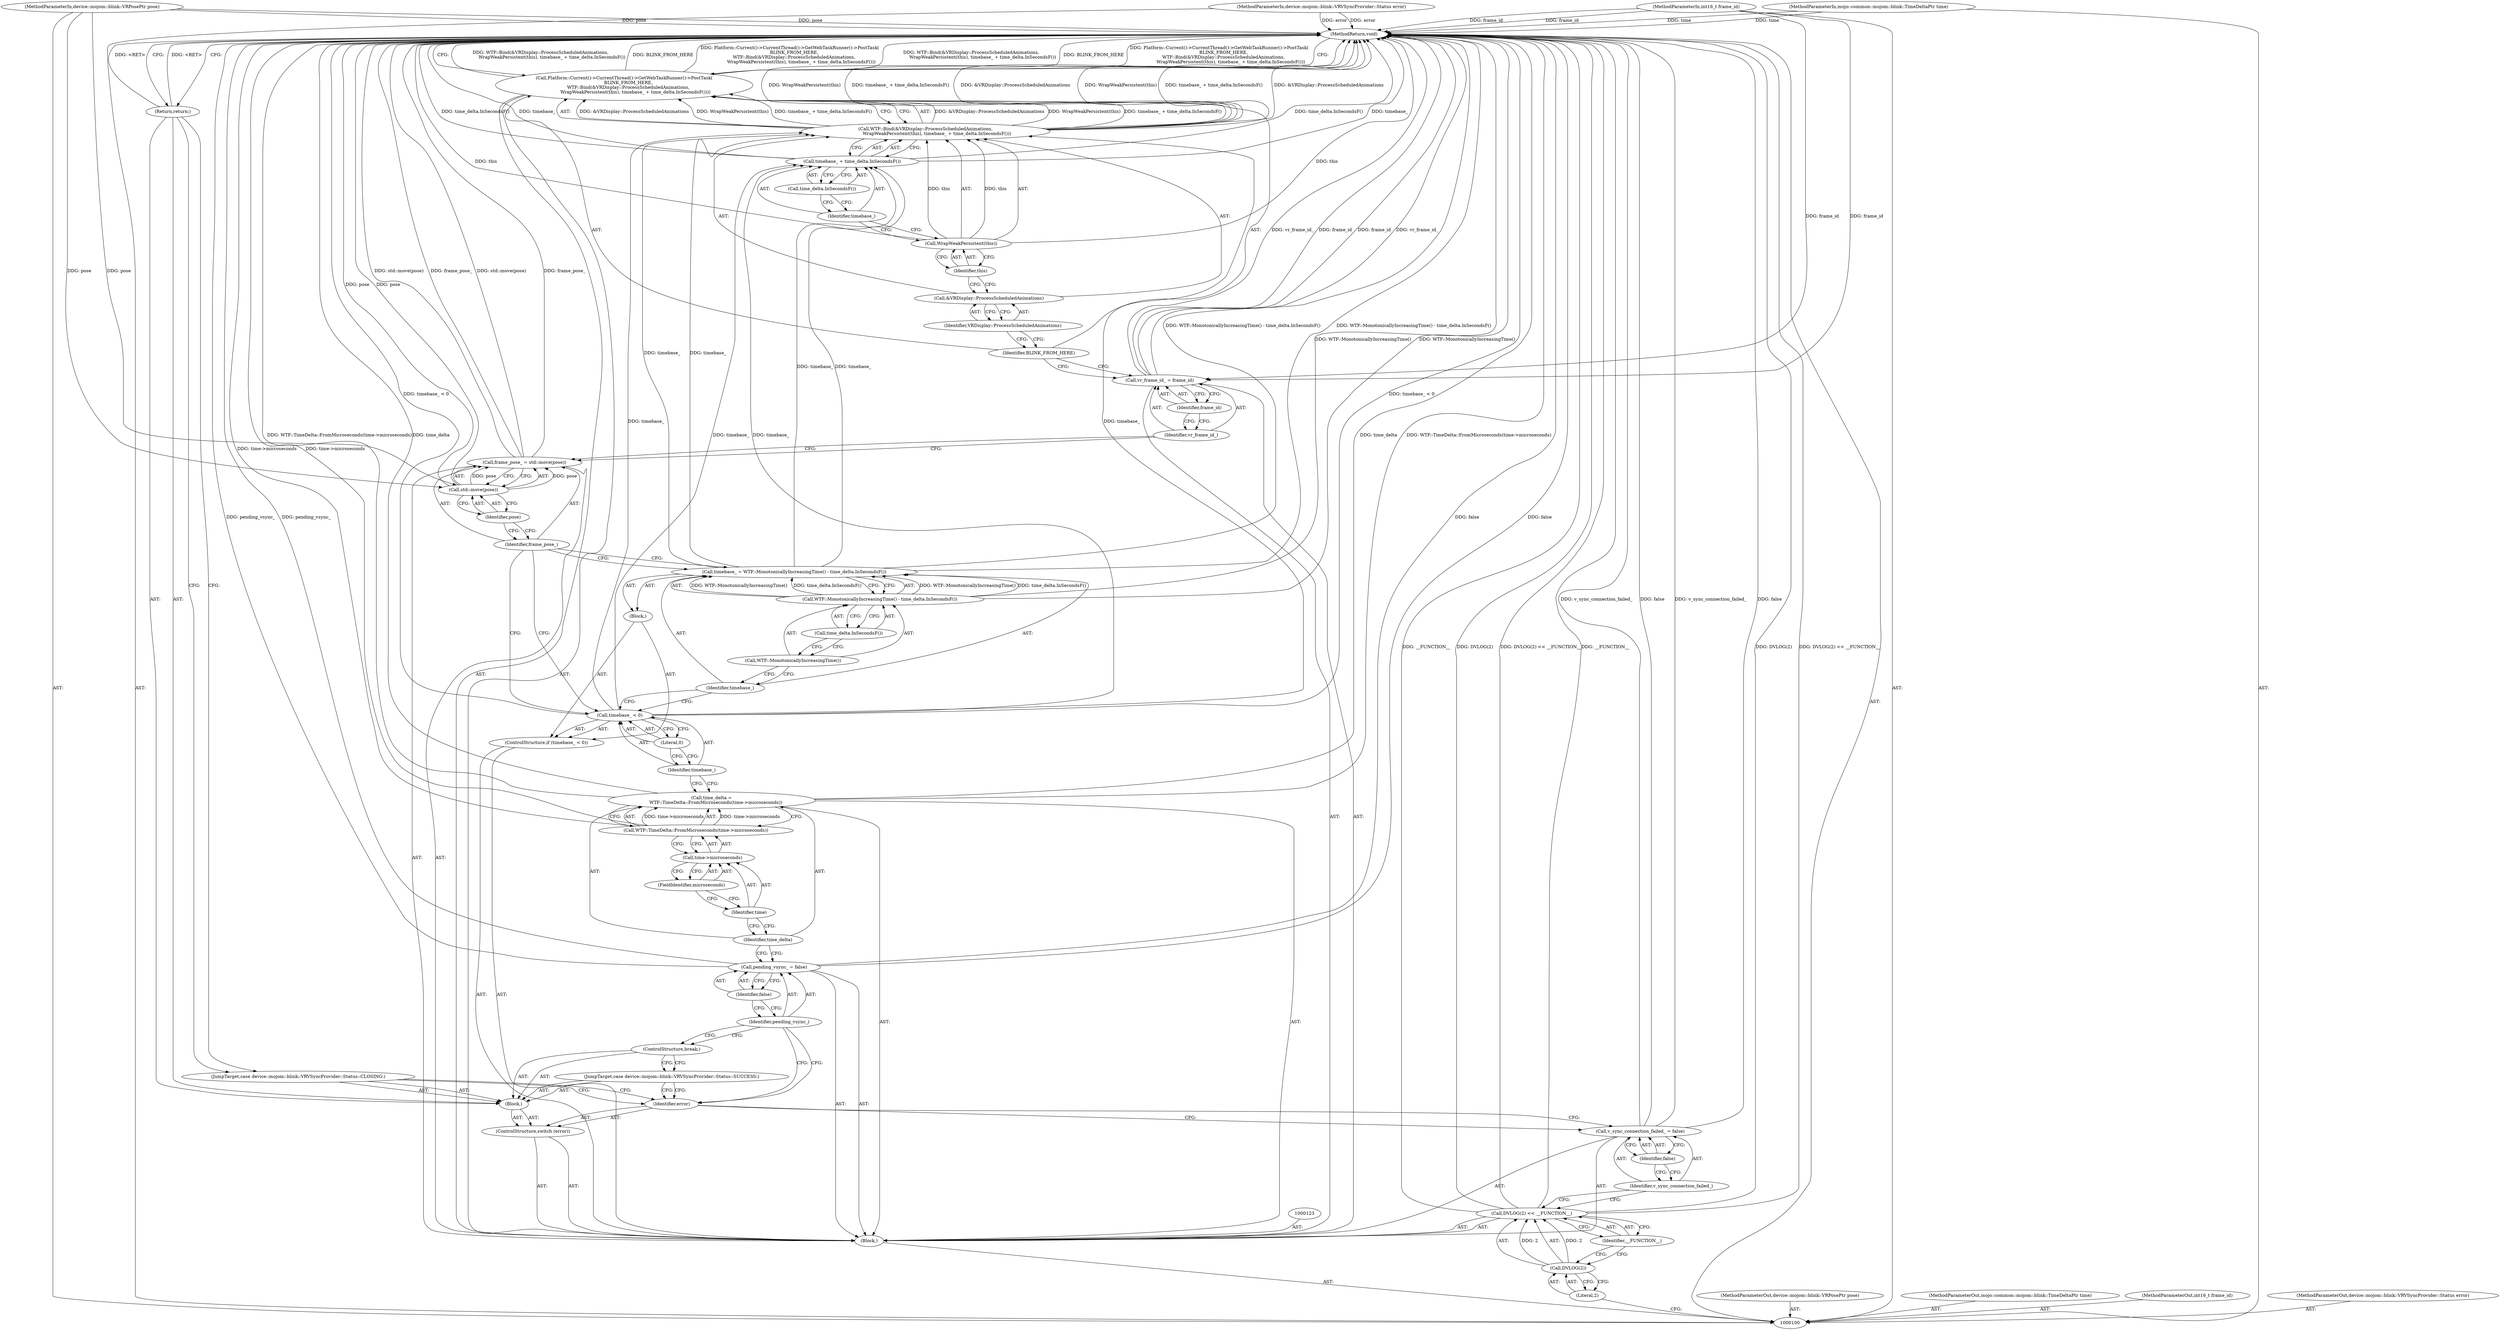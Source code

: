 digraph "0_Chrome_262e77a72493e36e8006aeeba1c7497a42ee5ad9_5" {
"1000157" [label="(MethodReturn,void)"];
"1000101" [label="(MethodParameterIn,device::mojom::blink::VRPosePtr pose)"];
"1000234" [label="(MethodParameterOut,device::mojom::blink::VRPosePtr pose)"];
"1000118" [label="(JumpTarget,case device::mojom::blink::VRVSyncProvider::Status::CLOSING:)"];
"1000119" [label="(Return,return;)"];
"1000122" [label="(Identifier,false)"];
"1000120" [label="(Call,pending_vsync_ = false)"];
"1000121" [label="(Identifier,pending_vsync_)"];
"1000124" [label="(Call,time_delta =\n      WTF::TimeDelta::FromMicroseconds(time->microseconds))"];
"1000125" [label="(Identifier,time_delta)"];
"1000127" [label="(Call,time->microseconds)"];
"1000128" [label="(Identifier,time)"];
"1000129" [label="(FieldIdentifier,microseconds)"];
"1000126" [label="(Call,WTF::TimeDelta::FromMicroseconds(time->microseconds))"];
"1000133" [label="(Literal,0)"];
"1000130" [label="(ControlStructure,if (timebase_ < 0))"];
"1000134" [label="(Block,)"];
"1000131" [label="(Call,timebase_ < 0)"];
"1000132" [label="(Identifier,timebase_)"];
"1000137" [label="(Call,WTF::MonotonicallyIncreasingTime() - time_delta.InSecondsF())"];
"1000138" [label="(Call,WTF::MonotonicallyIncreasingTime())"];
"1000135" [label="(Call,timebase_ = WTF::MonotonicallyIncreasingTime() - time_delta.InSecondsF())"];
"1000136" [label="(Identifier,timebase_)"];
"1000139" [label="(Call,time_delta.InSecondsF())"];
"1000102" [label="(MethodParameterIn,mojo::common::mojom::blink::TimeDeltaPtr time)"];
"1000235" [label="(MethodParameterOut,mojo::common::mojom::blink::TimeDeltaPtr time)"];
"1000142" [label="(Call,std::move(pose))"];
"1000140" [label="(Call,frame_pose_ = std::move(pose))"];
"1000141" [label="(Identifier,frame_pose_)"];
"1000143" [label="(Identifier,pose)"];
"1000146" [label="(Identifier,frame_id)"];
"1000144" [label="(Call,vr_frame_id_ = frame_id)"];
"1000145" [label="(Identifier,vr_frame_id_)"];
"1000147" [label="(Call,Platform::Current()->CurrentThread()->GetWebTaskRunner()->PostTask(\n      BLINK_FROM_HERE,\n      WTF::Bind(&VRDisplay::ProcessScheduledAnimations,\n                WrapWeakPersistent(this), timebase_ + time_delta.InSecondsF())))"];
"1000148" [label="(Identifier,BLINK_FROM_HERE)"];
"1000150" [label="(Call,&VRDisplay::ProcessScheduledAnimations)"];
"1000151" [label="(Identifier,VRDisplay::ProcessScheduledAnimations)"];
"1000149" [label="(Call,WTF::Bind(&VRDisplay::ProcessScheduledAnimations,\n                WrapWeakPersistent(this), timebase_ + time_delta.InSecondsF()))"];
"1000152" [label="(Call,WrapWeakPersistent(this))"];
"1000153" [label="(Identifier,this)"];
"1000154" [label="(Call,timebase_ + time_delta.InSecondsF())"];
"1000155" [label="(Identifier,timebase_)"];
"1000156" [label="(Call,time_delta.InSecondsF())"];
"1000103" [label="(MethodParameterIn,int16_t frame_id)"];
"1000236" [label="(MethodParameterOut,int16_t frame_id)"];
"1000104" [label="(MethodParameterIn,device::mojom::blink::VRVSyncProvider::Status error)"];
"1000237" [label="(MethodParameterOut,device::mojom::blink::VRVSyncProvider::Status error)"];
"1000105" [label="(Block,)"];
"1000109" [label="(Identifier,__FUNCTION__)"];
"1000106" [label="(Call,DVLOG(2) << __FUNCTION__)"];
"1000107" [label="(Call,DVLOG(2))"];
"1000108" [label="(Literal,2)"];
"1000110" [label="(Call,v_sync_connection_failed_ = false)"];
"1000111" [label="(Identifier,v_sync_connection_failed_)"];
"1000112" [label="(Identifier,false)"];
"1000114" [label="(Identifier,error)"];
"1000115" [label="(Block,)"];
"1000113" [label="(ControlStructure,switch (error))"];
"1000116" [label="(JumpTarget,case device::mojom::blink::VRVSyncProvider::Status::SUCCESS:)"];
"1000117" [label="(ControlStructure,break;)"];
"1000157" -> "1000100"  [label="AST: "];
"1000157" -> "1000119"  [label="CFG: "];
"1000157" -> "1000147"  [label="CFG: "];
"1000119" -> "1000157"  [label="DDG: <RET>"];
"1000124" -> "1000157"  [label="DDG: WTF::TimeDelta::FromMicroseconds(time->microseconds)"];
"1000124" -> "1000157"  [label="DDG: time_delta"];
"1000140" -> "1000157"  [label="DDG: std::move(pose)"];
"1000140" -> "1000157"  [label="DDG: frame_pose_"];
"1000106" -> "1000157"  [label="DDG: DVLOG(2)"];
"1000106" -> "1000157"  [label="DDG: DVLOG(2) << __FUNCTION__"];
"1000106" -> "1000157"  [label="DDG: __FUNCTION__"];
"1000104" -> "1000157"  [label="DDG: error"];
"1000120" -> "1000157"  [label="DDG: pending_vsync_"];
"1000120" -> "1000157"  [label="DDG: false"];
"1000149" -> "1000157"  [label="DDG: timebase_ + time_delta.InSecondsF()"];
"1000149" -> "1000157"  [label="DDG: &VRDisplay::ProcessScheduledAnimations"];
"1000149" -> "1000157"  [label="DDG: WrapWeakPersistent(this)"];
"1000144" -> "1000157"  [label="DDG: frame_id"];
"1000144" -> "1000157"  [label="DDG: vr_frame_id_"];
"1000154" -> "1000157"  [label="DDG: timebase_"];
"1000154" -> "1000157"  [label="DDG: time_delta.InSecondsF()"];
"1000103" -> "1000157"  [label="DDG: frame_id"];
"1000147" -> "1000157"  [label="DDG: WTF::Bind(&VRDisplay::ProcessScheduledAnimations,\n                WrapWeakPersistent(this), timebase_ + time_delta.InSecondsF())"];
"1000147" -> "1000157"  [label="DDG: BLINK_FROM_HERE"];
"1000147" -> "1000157"  [label="DDG: Platform::Current()->CurrentThread()->GetWebTaskRunner()->PostTask(\n      BLINK_FROM_HERE,\n      WTF::Bind(&VRDisplay::ProcessScheduledAnimations,\n                WrapWeakPersistent(this), timebase_ + time_delta.InSecondsF()))"];
"1000126" -> "1000157"  [label="DDG: time->microseconds"];
"1000152" -> "1000157"  [label="DDG: this"];
"1000102" -> "1000157"  [label="DDG: time"];
"1000110" -> "1000157"  [label="DDG: false"];
"1000110" -> "1000157"  [label="DDG: v_sync_connection_failed_"];
"1000101" -> "1000157"  [label="DDG: pose"];
"1000142" -> "1000157"  [label="DDG: pose"];
"1000137" -> "1000157"  [label="DDG: WTF::MonotonicallyIncreasingTime()"];
"1000135" -> "1000157"  [label="DDG: WTF::MonotonicallyIncreasingTime() - time_delta.InSecondsF()"];
"1000131" -> "1000157"  [label="DDG: timebase_ < 0"];
"1000101" -> "1000100"  [label="AST: "];
"1000101" -> "1000157"  [label="DDG: pose"];
"1000101" -> "1000142"  [label="DDG: pose"];
"1000234" -> "1000100"  [label="AST: "];
"1000118" -> "1000115"  [label="AST: "];
"1000118" -> "1000114"  [label="CFG: "];
"1000119" -> "1000118"  [label="CFG: "];
"1000119" -> "1000115"  [label="AST: "];
"1000119" -> "1000118"  [label="CFG: "];
"1000157" -> "1000119"  [label="CFG: "];
"1000119" -> "1000157"  [label="DDG: <RET>"];
"1000122" -> "1000120"  [label="AST: "];
"1000122" -> "1000121"  [label="CFG: "];
"1000120" -> "1000122"  [label="CFG: "];
"1000120" -> "1000105"  [label="AST: "];
"1000120" -> "1000122"  [label="CFG: "];
"1000121" -> "1000120"  [label="AST: "];
"1000122" -> "1000120"  [label="AST: "];
"1000125" -> "1000120"  [label="CFG: "];
"1000120" -> "1000157"  [label="DDG: pending_vsync_"];
"1000120" -> "1000157"  [label="DDG: false"];
"1000121" -> "1000120"  [label="AST: "];
"1000121" -> "1000114"  [label="CFG: "];
"1000121" -> "1000117"  [label="CFG: "];
"1000122" -> "1000121"  [label="CFG: "];
"1000124" -> "1000105"  [label="AST: "];
"1000124" -> "1000126"  [label="CFG: "];
"1000125" -> "1000124"  [label="AST: "];
"1000126" -> "1000124"  [label="AST: "];
"1000132" -> "1000124"  [label="CFG: "];
"1000124" -> "1000157"  [label="DDG: WTF::TimeDelta::FromMicroseconds(time->microseconds)"];
"1000124" -> "1000157"  [label="DDG: time_delta"];
"1000126" -> "1000124"  [label="DDG: time->microseconds"];
"1000125" -> "1000124"  [label="AST: "];
"1000125" -> "1000120"  [label="CFG: "];
"1000128" -> "1000125"  [label="CFG: "];
"1000127" -> "1000126"  [label="AST: "];
"1000127" -> "1000129"  [label="CFG: "];
"1000128" -> "1000127"  [label="AST: "];
"1000129" -> "1000127"  [label="AST: "];
"1000126" -> "1000127"  [label="CFG: "];
"1000128" -> "1000127"  [label="AST: "];
"1000128" -> "1000125"  [label="CFG: "];
"1000129" -> "1000128"  [label="CFG: "];
"1000129" -> "1000127"  [label="AST: "];
"1000129" -> "1000128"  [label="CFG: "];
"1000127" -> "1000129"  [label="CFG: "];
"1000126" -> "1000124"  [label="AST: "];
"1000126" -> "1000127"  [label="CFG: "];
"1000127" -> "1000126"  [label="AST: "];
"1000124" -> "1000126"  [label="CFG: "];
"1000126" -> "1000157"  [label="DDG: time->microseconds"];
"1000126" -> "1000124"  [label="DDG: time->microseconds"];
"1000133" -> "1000131"  [label="AST: "];
"1000133" -> "1000132"  [label="CFG: "];
"1000131" -> "1000133"  [label="CFG: "];
"1000130" -> "1000105"  [label="AST: "];
"1000131" -> "1000130"  [label="AST: "];
"1000134" -> "1000130"  [label="AST: "];
"1000134" -> "1000130"  [label="AST: "];
"1000135" -> "1000134"  [label="AST: "];
"1000131" -> "1000130"  [label="AST: "];
"1000131" -> "1000133"  [label="CFG: "];
"1000132" -> "1000131"  [label="AST: "];
"1000133" -> "1000131"  [label="AST: "];
"1000136" -> "1000131"  [label="CFG: "];
"1000141" -> "1000131"  [label="CFG: "];
"1000131" -> "1000157"  [label="DDG: timebase_ < 0"];
"1000131" -> "1000149"  [label="DDG: timebase_"];
"1000131" -> "1000154"  [label="DDG: timebase_"];
"1000132" -> "1000131"  [label="AST: "];
"1000132" -> "1000124"  [label="CFG: "];
"1000133" -> "1000132"  [label="CFG: "];
"1000137" -> "1000135"  [label="AST: "];
"1000137" -> "1000139"  [label="CFG: "];
"1000138" -> "1000137"  [label="AST: "];
"1000139" -> "1000137"  [label="AST: "];
"1000135" -> "1000137"  [label="CFG: "];
"1000137" -> "1000157"  [label="DDG: WTF::MonotonicallyIncreasingTime()"];
"1000137" -> "1000135"  [label="DDG: WTF::MonotonicallyIncreasingTime()"];
"1000137" -> "1000135"  [label="DDG: time_delta.InSecondsF()"];
"1000138" -> "1000137"  [label="AST: "];
"1000138" -> "1000136"  [label="CFG: "];
"1000139" -> "1000138"  [label="CFG: "];
"1000135" -> "1000134"  [label="AST: "];
"1000135" -> "1000137"  [label="CFG: "];
"1000136" -> "1000135"  [label="AST: "];
"1000137" -> "1000135"  [label="AST: "];
"1000141" -> "1000135"  [label="CFG: "];
"1000135" -> "1000157"  [label="DDG: WTF::MonotonicallyIncreasingTime() - time_delta.InSecondsF()"];
"1000137" -> "1000135"  [label="DDG: WTF::MonotonicallyIncreasingTime()"];
"1000137" -> "1000135"  [label="DDG: time_delta.InSecondsF()"];
"1000135" -> "1000149"  [label="DDG: timebase_"];
"1000135" -> "1000154"  [label="DDG: timebase_"];
"1000136" -> "1000135"  [label="AST: "];
"1000136" -> "1000131"  [label="CFG: "];
"1000138" -> "1000136"  [label="CFG: "];
"1000139" -> "1000137"  [label="AST: "];
"1000139" -> "1000138"  [label="CFG: "];
"1000137" -> "1000139"  [label="CFG: "];
"1000102" -> "1000100"  [label="AST: "];
"1000102" -> "1000157"  [label="DDG: time"];
"1000235" -> "1000100"  [label="AST: "];
"1000142" -> "1000140"  [label="AST: "];
"1000142" -> "1000143"  [label="CFG: "];
"1000143" -> "1000142"  [label="AST: "];
"1000140" -> "1000142"  [label="CFG: "];
"1000142" -> "1000157"  [label="DDG: pose"];
"1000142" -> "1000140"  [label="DDG: pose"];
"1000101" -> "1000142"  [label="DDG: pose"];
"1000140" -> "1000105"  [label="AST: "];
"1000140" -> "1000142"  [label="CFG: "];
"1000141" -> "1000140"  [label="AST: "];
"1000142" -> "1000140"  [label="AST: "];
"1000145" -> "1000140"  [label="CFG: "];
"1000140" -> "1000157"  [label="DDG: std::move(pose)"];
"1000140" -> "1000157"  [label="DDG: frame_pose_"];
"1000142" -> "1000140"  [label="DDG: pose"];
"1000141" -> "1000140"  [label="AST: "];
"1000141" -> "1000135"  [label="CFG: "];
"1000141" -> "1000131"  [label="CFG: "];
"1000143" -> "1000141"  [label="CFG: "];
"1000143" -> "1000142"  [label="AST: "];
"1000143" -> "1000141"  [label="CFG: "];
"1000142" -> "1000143"  [label="CFG: "];
"1000146" -> "1000144"  [label="AST: "];
"1000146" -> "1000145"  [label="CFG: "];
"1000144" -> "1000146"  [label="CFG: "];
"1000144" -> "1000105"  [label="AST: "];
"1000144" -> "1000146"  [label="CFG: "];
"1000145" -> "1000144"  [label="AST: "];
"1000146" -> "1000144"  [label="AST: "];
"1000148" -> "1000144"  [label="CFG: "];
"1000144" -> "1000157"  [label="DDG: frame_id"];
"1000144" -> "1000157"  [label="DDG: vr_frame_id_"];
"1000103" -> "1000144"  [label="DDG: frame_id"];
"1000145" -> "1000144"  [label="AST: "];
"1000145" -> "1000140"  [label="CFG: "];
"1000146" -> "1000145"  [label="CFG: "];
"1000147" -> "1000105"  [label="AST: "];
"1000147" -> "1000149"  [label="CFG: "];
"1000148" -> "1000147"  [label="AST: "];
"1000149" -> "1000147"  [label="AST: "];
"1000157" -> "1000147"  [label="CFG: "];
"1000147" -> "1000157"  [label="DDG: WTF::Bind(&VRDisplay::ProcessScheduledAnimations,\n                WrapWeakPersistent(this), timebase_ + time_delta.InSecondsF())"];
"1000147" -> "1000157"  [label="DDG: BLINK_FROM_HERE"];
"1000147" -> "1000157"  [label="DDG: Platform::Current()->CurrentThread()->GetWebTaskRunner()->PostTask(\n      BLINK_FROM_HERE,\n      WTF::Bind(&VRDisplay::ProcessScheduledAnimations,\n                WrapWeakPersistent(this), timebase_ + time_delta.InSecondsF()))"];
"1000149" -> "1000147"  [label="DDG: &VRDisplay::ProcessScheduledAnimations"];
"1000149" -> "1000147"  [label="DDG: WrapWeakPersistent(this)"];
"1000149" -> "1000147"  [label="DDG: timebase_ + time_delta.InSecondsF()"];
"1000148" -> "1000147"  [label="AST: "];
"1000148" -> "1000144"  [label="CFG: "];
"1000151" -> "1000148"  [label="CFG: "];
"1000150" -> "1000149"  [label="AST: "];
"1000150" -> "1000151"  [label="CFG: "];
"1000151" -> "1000150"  [label="AST: "];
"1000153" -> "1000150"  [label="CFG: "];
"1000151" -> "1000150"  [label="AST: "];
"1000151" -> "1000148"  [label="CFG: "];
"1000150" -> "1000151"  [label="CFG: "];
"1000149" -> "1000147"  [label="AST: "];
"1000149" -> "1000154"  [label="CFG: "];
"1000150" -> "1000149"  [label="AST: "];
"1000152" -> "1000149"  [label="AST: "];
"1000154" -> "1000149"  [label="AST: "];
"1000147" -> "1000149"  [label="CFG: "];
"1000149" -> "1000157"  [label="DDG: timebase_ + time_delta.InSecondsF()"];
"1000149" -> "1000157"  [label="DDG: &VRDisplay::ProcessScheduledAnimations"];
"1000149" -> "1000157"  [label="DDG: WrapWeakPersistent(this)"];
"1000149" -> "1000147"  [label="DDG: &VRDisplay::ProcessScheduledAnimations"];
"1000149" -> "1000147"  [label="DDG: WrapWeakPersistent(this)"];
"1000149" -> "1000147"  [label="DDG: timebase_ + time_delta.InSecondsF()"];
"1000152" -> "1000149"  [label="DDG: this"];
"1000131" -> "1000149"  [label="DDG: timebase_"];
"1000135" -> "1000149"  [label="DDG: timebase_"];
"1000152" -> "1000149"  [label="AST: "];
"1000152" -> "1000153"  [label="CFG: "];
"1000153" -> "1000152"  [label="AST: "];
"1000155" -> "1000152"  [label="CFG: "];
"1000152" -> "1000157"  [label="DDG: this"];
"1000152" -> "1000149"  [label="DDG: this"];
"1000153" -> "1000152"  [label="AST: "];
"1000153" -> "1000150"  [label="CFG: "];
"1000152" -> "1000153"  [label="CFG: "];
"1000154" -> "1000149"  [label="AST: "];
"1000154" -> "1000156"  [label="CFG: "];
"1000155" -> "1000154"  [label="AST: "];
"1000156" -> "1000154"  [label="AST: "];
"1000149" -> "1000154"  [label="CFG: "];
"1000154" -> "1000157"  [label="DDG: timebase_"];
"1000154" -> "1000157"  [label="DDG: time_delta.InSecondsF()"];
"1000131" -> "1000154"  [label="DDG: timebase_"];
"1000135" -> "1000154"  [label="DDG: timebase_"];
"1000155" -> "1000154"  [label="AST: "];
"1000155" -> "1000152"  [label="CFG: "];
"1000156" -> "1000155"  [label="CFG: "];
"1000156" -> "1000154"  [label="AST: "];
"1000156" -> "1000155"  [label="CFG: "];
"1000154" -> "1000156"  [label="CFG: "];
"1000103" -> "1000100"  [label="AST: "];
"1000103" -> "1000157"  [label="DDG: frame_id"];
"1000103" -> "1000144"  [label="DDG: frame_id"];
"1000236" -> "1000100"  [label="AST: "];
"1000104" -> "1000100"  [label="AST: "];
"1000104" -> "1000157"  [label="DDG: error"];
"1000237" -> "1000100"  [label="AST: "];
"1000105" -> "1000100"  [label="AST: "];
"1000106" -> "1000105"  [label="AST: "];
"1000110" -> "1000105"  [label="AST: "];
"1000113" -> "1000105"  [label="AST: "];
"1000120" -> "1000105"  [label="AST: "];
"1000123" -> "1000105"  [label="AST: "];
"1000124" -> "1000105"  [label="AST: "];
"1000130" -> "1000105"  [label="AST: "];
"1000140" -> "1000105"  [label="AST: "];
"1000144" -> "1000105"  [label="AST: "];
"1000147" -> "1000105"  [label="AST: "];
"1000109" -> "1000106"  [label="AST: "];
"1000109" -> "1000107"  [label="CFG: "];
"1000106" -> "1000109"  [label="CFG: "];
"1000106" -> "1000105"  [label="AST: "];
"1000106" -> "1000109"  [label="CFG: "];
"1000107" -> "1000106"  [label="AST: "];
"1000109" -> "1000106"  [label="AST: "];
"1000111" -> "1000106"  [label="CFG: "];
"1000106" -> "1000157"  [label="DDG: DVLOG(2)"];
"1000106" -> "1000157"  [label="DDG: DVLOG(2) << __FUNCTION__"];
"1000106" -> "1000157"  [label="DDG: __FUNCTION__"];
"1000107" -> "1000106"  [label="DDG: 2"];
"1000107" -> "1000106"  [label="AST: "];
"1000107" -> "1000108"  [label="CFG: "];
"1000108" -> "1000107"  [label="AST: "];
"1000109" -> "1000107"  [label="CFG: "];
"1000107" -> "1000106"  [label="DDG: 2"];
"1000108" -> "1000107"  [label="AST: "];
"1000108" -> "1000100"  [label="CFG: "];
"1000107" -> "1000108"  [label="CFG: "];
"1000110" -> "1000105"  [label="AST: "];
"1000110" -> "1000112"  [label="CFG: "];
"1000111" -> "1000110"  [label="AST: "];
"1000112" -> "1000110"  [label="AST: "];
"1000114" -> "1000110"  [label="CFG: "];
"1000110" -> "1000157"  [label="DDG: false"];
"1000110" -> "1000157"  [label="DDG: v_sync_connection_failed_"];
"1000111" -> "1000110"  [label="AST: "];
"1000111" -> "1000106"  [label="CFG: "];
"1000112" -> "1000111"  [label="CFG: "];
"1000112" -> "1000110"  [label="AST: "];
"1000112" -> "1000111"  [label="CFG: "];
"1000110" -> "1000112"  [label="CFG: "];
"1000114" -> "1000113"  [label="AST: "];
"1000114" -> "1000110"  [label="CFG: "];
"1000116" -> "1000114"  [label="CFG: "];
"1000118" -> "1000114"  [label="CFG: "];
"1000121" -> "1000114"  [label="CFG: "];
"1000115" -> "1000113"  [label="AST: "];
"1000116" -> "1000115"  [label="AST: "];
"1000117" -> "1000115"  [label="AST: "];
"1000118" -> "1000115"  [label="AST: "];
"1000119" -> "1000115"  [label="AST: "];
"1000113" -> "1000105"  [label="AST: "];
"1000114" -> "1000113"  [label="AST: "];
"1000115" -> "1000113"  [label="AST: "];
"1000116" -> "1000115"  [label="AST: "];
"1000116" -> "1000114"  [label="CFG: "];
"1000117" -> "1000116"  [label="CFG: "];
"1000117" -> "1000115"  [label="AST: "];
"1000117" -> "1000116"  [label="CFG: "];
"1000121" -> "1000117"  [label="CFG: "];
}

